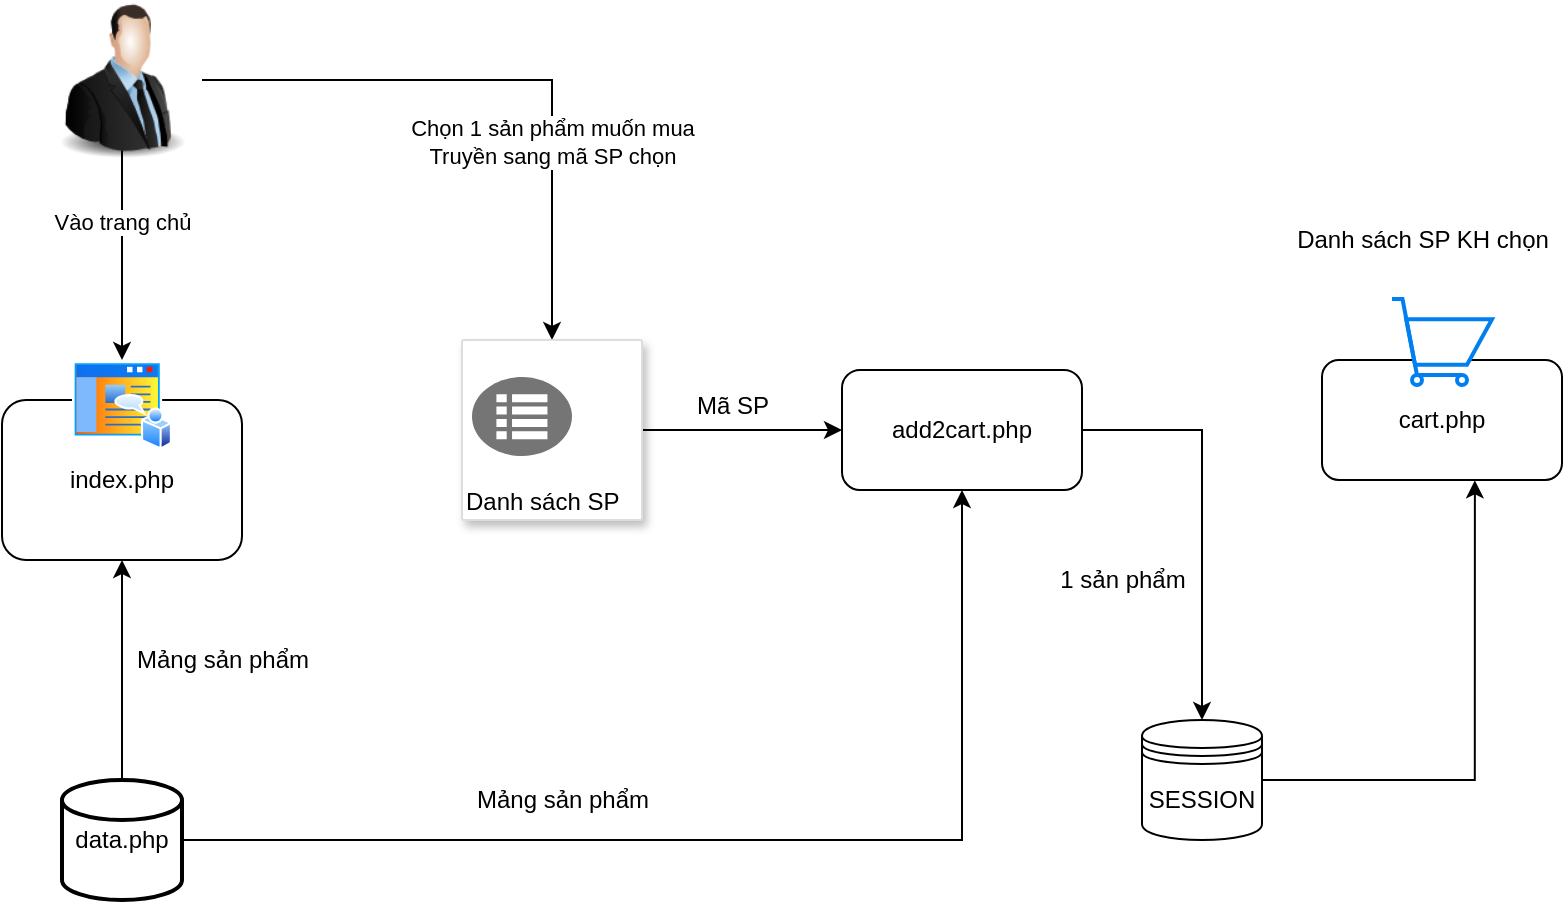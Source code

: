 <mxfile version="13.6.4" type="github">
  <diagram id="90Ta86XkAmWuaj6SY2SS" name="Page-1">
    <mxGraphModel dx="1038" dy="548" grid="1" gridSize="10" guides="1" tooltips="1" connect="1" arrows="1" fold="1" page="1" pageScale="1" pageWidth="827" pageHeight="1169" math="0" shadow="0">
      <root>
        <mxCell id="0" />
        <mxCell id="1" parent="0" />
        <mxCell id="8yRlqkl7cRwjEQ2-S50a-20" style="edgeStyle=orthogonalEdgeStyle;rounded=0;orthogonalLoop=1;jettySize=auto;html=1;entryX=0.5;entryY=0;entryDx=0;entryDy=0;" edge="1" parent="1" target="8yRlqkl7cRwjEQ2-S50a-19">
          <mxGeometry relative="1" as="geometry">
            <mxPoint x="105" y="80" as="sourcePoint" />
            <Array as="points">
              <mxPoint x="100" y="80" />
            </Array>
          </mxGeometry>
        </mxCell>
        <mxCell id="8yRlqkl7cRwjEQ2-S50a-21" value="Vào trang chủ" style="edgeLabel;html=1;align=center;verticalAlign=middle;resizable=0;points=[];" vertex="1" connectable="0" parent="8yRlqkl7cRwjEQ2-S50a-20">
          <mxGeometry x="-0.193" y="1" relative="1" as="geometry">
            <mxPoint x="-1" y="11" as="offset" />
          </mxGeometry>
        </mxCell>
        <mxCell id="8yRlqkl7cRwjEQ2-S50a-4" value="index.php" style="shape=ext;rounded=1;html=1;whiteSpace=wrap;" vertex="1" parent="1">
          <mxGeometry x="40" y="230" width="120" height="80" as="geometry" />
        </mxCell>
        <mxCell id="8yRlqkl7cRwjEQ2-S50a-10" style="edgeStyle=orthogonalEdgeStyle;rounded=0;orthogonalLoop=1;jettySize=auto;html=1;entryX=0.5;entryY=1;entryDx=0;entryDy=0;" edge="1" parent="1" source="8yRlqkl7cRwjEQ2-S50a-7" target="8yRlqkl7cRwjEQ2-S50a-4">
          <mxGeometry relative="1" as="geometry" />
        </mxCell>
        <mxCell id="8yRlqkl7cRwjEQ2-S50a-13" style="edgeStyle=orthogonalEdgeStyle;rounded=0;orthogonalLoop=1;jettySize=auto;html=1;entryX=0.5;entryY=1;entryDx=0;entryDy=0;" edge="1" parent="1" source="8yRlqkl7cRwjEQ2-S50a-7" target="8yRlqkl7cRwjEQ2-S50a-12">
          <mxGeometry relative="1" as="geometry" />
        </mxCell>
        <mxCell id="8yRlqkl7cRwjEQ2-S50a-7" value="data.php" style="strokeWidth=2;html=1;shape=mxgraph.flowchart.database;whiteSpace=wrap;" vertex="1" parent="1">
          <mxGeometry x="70" y="420" width="60" height="60" as="geometry" />
        </mxCell>
        <mxCell id="8yRlqkl7cRwjEQ2-S50a-11" value="Mảng sản phẩm" style="text;html=1;align=center;verticalAlign=middle;resizable=0;points=[];autosize=1;" vertex="1" parent="1">
          <mxGeometry x="100" y="350" width="100" height="20" as="geometry" />
        </mxCell>
        <mxCell id="8yRlqkl7cRwjEQ2-S50a-41" style="edgeStyle=orthogonalEdgeStyle;rounded=0;orthogonalLoop=1;jettySize=auto;html=1;" edge="1" parent="1" source="8yRlqkl7cRwjEQ2-S50a-12" target="8yRlqkl7cRwjEQ2-S50a-17">
          <mxGeometry relative="1" as="geometry" />
        </mxCell>
        <mxCell id="8yRlqkl7cRwjEQ2-S50a-12" value="add2cart.php" style="rounded=1;whiteSpace=wrap;html=1;" vertex="1" parent="1">
          <mxGeometry x="460" y="215" width="120" height="60" as="geometry" />
        </mxCell>
        <mxCell id="8yRlqkl7cRwjEQ2-S50a-14" value="Mảng sản phẩm" style="text;html=1;align=center;verticalAlign=middle;resizable=0;points=[];autosize=1;" vertex="1" parent="1">
          <mxGeometry x="270" y="420" width="100" height="20" as="geometry" />
        </mxCell>
        <mxCell id="8yRlqkl7cRwjEQ2-S50a-42" style="edgeStyle=orthogonalEdgeStyle;rounded=0;orthogonalLoop=1;jettySize=auto;html=1;entryX=0.637;entryY=1.003;entryDx=0;entryDy=0;entryPerimeter=0;" edge="1" parent="1" source="8yRlqkl7cRwjEQ2-S50a-17" target="8yRlqkl7cRwjEQ2-S50a-18">
          <mxGeometry relative="1" as="geometry" />
        </mxCell>
        <mxCell id="8yRlqkl7cRwjEQ2-S50a-17" value="SESSION" style="shape=datastore;whiteSpace=wrap;html=1;" vertex="1" parent="1">
          <mxGeometry x="610" y="390" width="60" height="60" as="geometry" />
        </mxCell>
        <mxCell id="8yRlqkl7cRwjEQ2-S50a-18" value="cart.php" style="rounded=1;whiteSpace=wrap;html=1;arcSize=14;sketch=0;shadow=0;" vertex="1" parent="1">
          <mxGeometry x="700" y="210" width="120" height="60" as="geometry" />
        </mxCell>
        <mxCell id="8yRlqkl7cRwjEQ2-S50a-19" value="" style="aspect=fixed;perimeter=ellipsePerimeter;html=1;align=center;shadow=0;dashed=0;spacingTop=3;image;image=img/lib/active_directory/home_page.svg;sketch=0;" vertex="1" parent="1">
          <mxGeometry x="75" y="210" width="50" height="45" as="geometry" />
        </mxCell>
        <mxCell id="8yRlqkl7cRwjEQ2-S50a-39" style="edgeStyle=orthogonalEdgeStyle;rounded=0;orthogonalLoop=1;jettySize=auto;html=1;entryX=0.5;entryY=0;entryDx=0;entryDy=0;" edge="1" parent="1" source="8yRlqkl7cRwjEQ2-S50a-24" target="8yRlqkl7cRwjEQ2-S50a-29">
          <mxGeometry relative="1" as="geometry" />
        </mxCell>
        <mxCell id="8yRlqkl7cRwjEQ2-S50a-43" value="Chọn 1 sản phẩm muốn mua&lt;br&gt;Truyền sang mã SP chọn" style="edgeLabel;html=1;align=center;verticalAlign=middle;resizable=0;points=[];" vertex="1" connectable="0" parent="8yRlqkl7cRwjEQ2-S50a-39">
          <mxGeometry x="0.146" y="-31" relative="1" as="geometry">
            <mxPoint x="31" y="31" as="offset" />
          </mxGeometry>
        </mxCell>
        <mxCell id="8yRlqkl7cRwjEQ2-S50a-24" value="" style="image;html=1;image=img/lib/clip_art/people/Suit_Man_128x128.png;shadow=0;sketch=0;" vertex="1" parent="1">
          <mxGeometry x="60" y="30" width="80" height="80" as="geometry" />
        </mxCell>
        <mxCell id="8yRlqkl7cRwjEQ2-S50a-40" style="edgeStyle=orthogonalEdgeStyle;rounded=0;orthogonalLoop=1;jettySize=auto;html=1;" edge="1" parent="1" source="8yRlqkl7cRwjEQ2-S50a-29" target="8yRlqkl7cRwjEQ2-S50a-12">
          <mxGeometry relative="1" as="geometry" />
        </mxCell>
        <mxCell id="8yRlqkl7cRwjEQ2-S50a-29" value="Danh sách SP" style="strokeColor=#dddddd;shadow=1;strokeWidth=1;rounded=1;absoluteArcSize=1;arcSize=2;sketch=0;align=left;verticalAlign=bottom;" vertex="1" parent="1">
          <mxGeometry x="270" y="200" width="90" height="90" as="geometry" />
        </mxCell>
        <mxCell id="8yRlqkl7cRwjEQ2-S50a-30" value="" style="dashed=0;connectable=0;html=1;fillColor=#757575;strokeColor=none;shape=mxgraph.gcp2.task_queues;part=1;labelPosition=right;verticalLabelPosition=middle;align=left;verticalAlign=middle;spacingLeft=5;fontSize=12;" vertex="1" parent="8yRlqkl7cRwjEQ2-S50a-29">
          <mxGeometry y="0.5" width="50" height="39.5" relative="1" as="geometry">
            <mxPoint x="5" y="-26.5" as="offset" />
          </mxGeometry>
        </mxCell>
        <mxCell id="8yRlqkl7cRwjEQ2-S50a-44" value="Mã SP" style="text;html=1;align=center;verticalAlign=middle;resizable=0;points=[];autosize=1;" vertex="1" parent="1">
          <mxGeometry x="380" y="222.5" width="50" height="20" as="geometry" />
        </mxCell>
        <mxCell id="8yRlqkl7cRwjEQ2-S50a-45" value="1 sản phẩm" style="text;html=1;align=center;verticalAlign=middle;resizable=0;points=[];autosize=1;" vertex="1" parent="1">
          <mxGeometry x="560" y="310" width="80" height="20" as="geometry" />
        </mxCell>
        <mxCell id="8yRlqkl7cRwjEQ2-S50a-46" value="Danh sách SP KH chọn" style="text;html=1;align=center;verticalAlign=middle;resizable=0;points=[];autosize=1;" vertex="1" parent="1">
          <mxGeometry x="680" y="140" width="140" height="20" as="geometry" />
        </mxCell>
        <mxCell id="8yRlqkl7cRwjEQ2-S50a-47" value="" style="html=1;verticalLabelPosition=bottom;align=center;labelBackgroundColor=#ffffff;verticalAlign=top;strokeWidth=2;strokeColor=#0080F0;shadow=0;dashed=0;shape=mxgraph.ios7.icons.shopping_cart;sketch=0;" vertex="1" parent="1">
          <mxGeometry x="735" y="179.5" width="50" height="43" as="geometry" />
        </mxCell>
      </root>
    </mxGraphModel>
  </diagram>
</mxfile>
